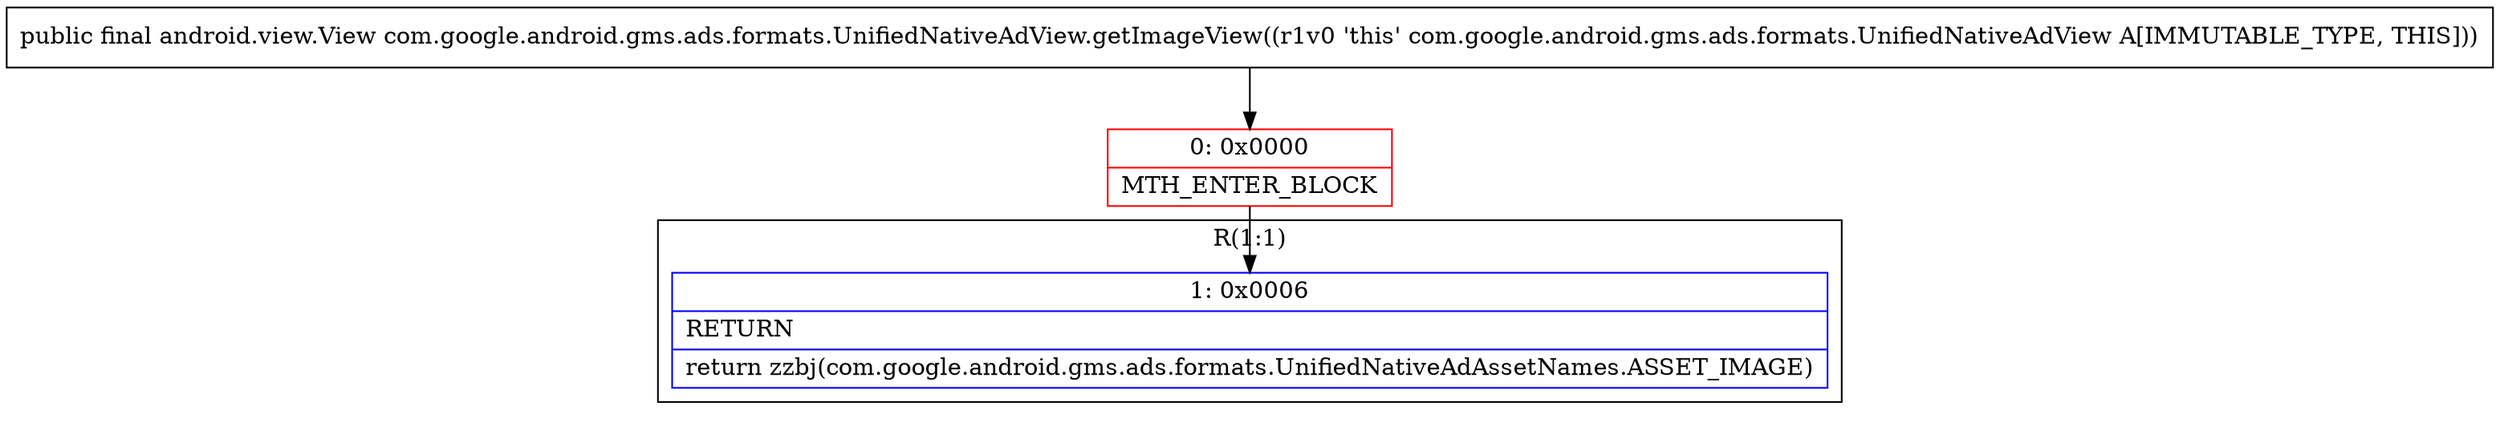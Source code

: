 digraph "CFG forcom.google.android.gms.ads.formats.UnifiedNativeAdView.getImageView()Landroid\/view\/View;" {
subgraph cluster_Region_607380086 {
label = "R(1:1)";
node [shape=record,color=blue];
Node_1 [shape=record,label="{1\:\ 0x0006|RETURN\l|return zzbj(com.google.android.gms.ads.formats.UnifiedNativeAdAssetNames.ASSET_IMAGE)\l}"];
}
Node_0 [shape=record,color=red,label="{0\:\ 0x0000|MTH_ENTER_BLOCK\l}"];
MethodNode[shape=record,label="{public final android.view.View com.google.android.gms.ads.formats.UnifiedNativeAdView.getImageView((r1v0 'this' com.google.android.gms.ads.formats.UnifiedNativeAdView A[IMMUTABLE_TYPE, THIS])) }"];
MethodNode -> Node_0;
Node_0 -> Node_1;
}

